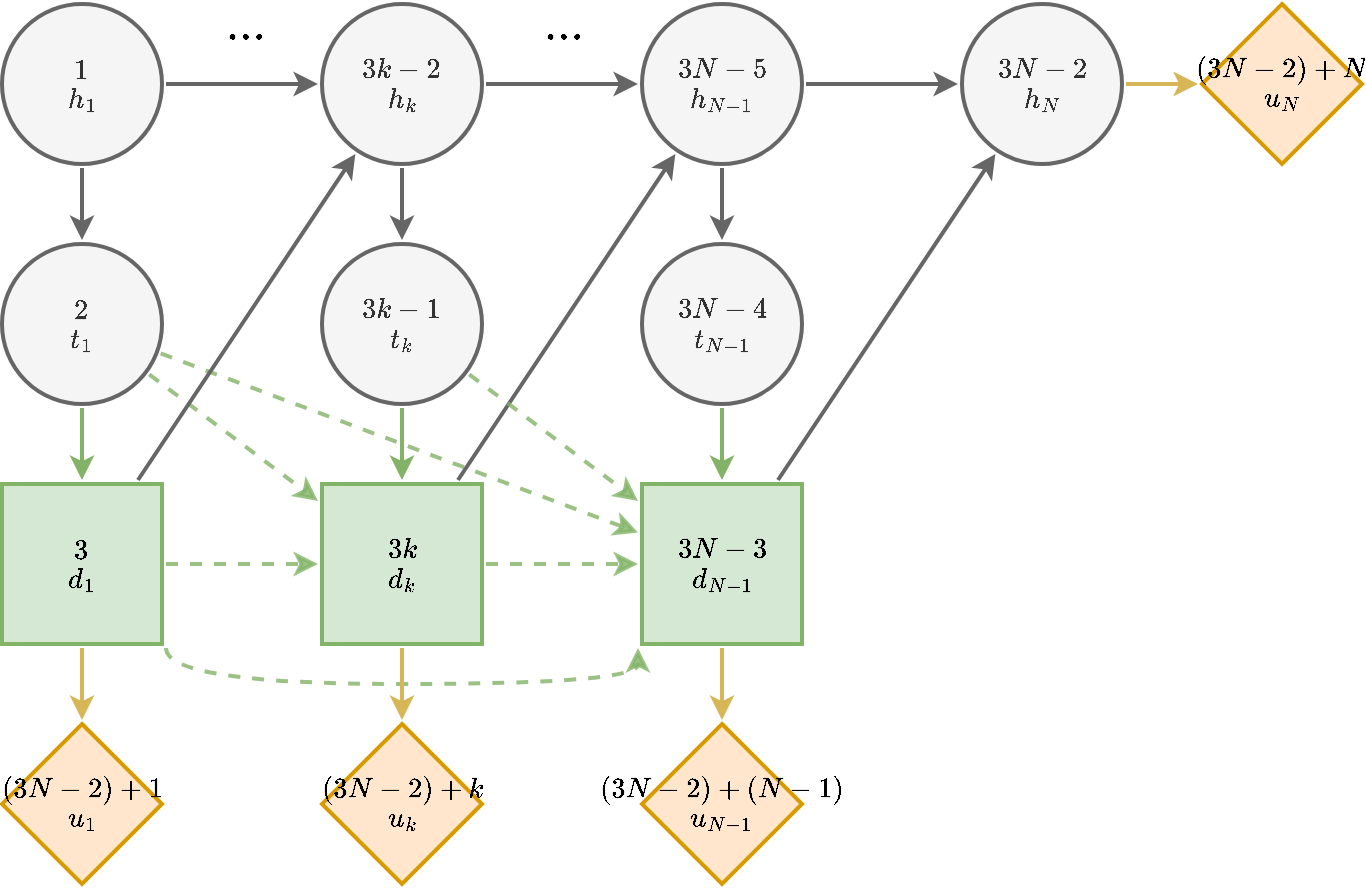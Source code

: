 <mxfile version="13.3.9" type="device"><diagram id="PqFtjmOYWVtcGjb9pnZ_" name="Page-1"><mxGraphModel dx="1422" dy="881" grid="1" gridSize="10" guides="1" tooltips="1" connect="1" arrows="1" fold="1" page="1" pageScale="1" pageWidth="850" pageHeight="1100" math="1" shadow="0"><root><mxCell id="0"/><mxCell id="1" parent="0"/><mxCell id="3s6wBR-B6PYDqLRQZSxy-1" style="edgeStyle=orthogonalEdgeStyle;rounded=0;orthogonalLoop=1;jettySize=auto;html=1;curved=1;strokeWidth=2;fillColor=#f5f5f5;strokeColor=#666666;" parent="1" source="3s6wBR-B6PYDqLRQZSxy-3" target="3s6wBR-B6PYDqLRQZSxy-13" edge="1"><mxGeometry relative="1" as="geometry"/></mxCell><mxCell id="3s6wBR-B6PYDqLRQZSxy-2" style="edgeStyle=none;rounded=0;orthogonalLoop=1;jettySize=auto;html=1;fontSize=20;strokeWidth=2;fillColor=#f5f5f5;strokeColor=#666666;" parent="1" source="3s6wBR-B6PYDqLRQZSxy-3" target="3s6wBR-B6PYDqLRQZSxy-29" edge="1"><mxGeometry relative="1" as="geometry"/></mxCell><mxCell id="3s6wBR-B6PYDqLRQZSxy-3" value="`1`&lt;br&gt;`h_1`" style="ellipse;whiteSpace=wrap;html=1;aspect=fixed;fillColor=#f5f5f5;strokeColor=#666666;fontColor=#333333;strokeWidth=2;perimeterSpacing=2;" parent="1" vertex="1"><mxGeometry x="40" y="40" width="80" height="80" as="geometry"/></mxCell><mxCell id="3s6wBR-B6PYDqLRQZSxy-4" style="edgeStyle=orthogonalEdgeStyle;rounded=0;orthogonalLoop=1;jettySize=auto;html=1;curved=1;strokeWidth=2;fillColor=#f5f5f5;strokeColor=#666666;" parent="1" source="3s6wBR-B6PYDqLRQZSxy-6" target="3s6wBR-B6PYDqLRQZSxy-8" edge="1"><mxGeometry relative="1" as="geometry"/></mxCell><mxCell id="3s6wBR-B6PYDqLRQZSxy-5" style="edgeStyle=orthogonalEdgeStyle;rounded=0;orthogonalLoop=1;jettySize=auto;html=1;curved=1;strokeWidth=2;fillColor=#f5f5f5;strokeColor=#666666;" parent="1" source="3s6wBR-B6PYDqLRQZSxy-6" target="3s6wBR-B6PYDqLRQZSxy-15" edge="1"><mxGeometry relative="1" as="geometry"/></mxCell><mxCell id="3s6wBR-B6PYDqLRQZSxy-6" value="`3N-5`&lt;br&gt;`h_{N-1}`" style="ellipse;whiteSpace=wrap;html=1;aspect=fixed;fillColor=#f5f5f5;strokeColor=#666666;fontColor=#333333;strokeWidth=2;perimeterSpacing=2;" parent="1" vertex="1"><mxGeometry x="360" y="40" width="80" height="80" as="geometry"/></mxCell><mxCell id="3s6wBR-B6PYDqLRQZSxy-7" style="edgeStyle=orthogonalEdgeStyle;rounded=0;orthogonalLoop=1;jettySize=auto;html=1;curved=1;strokeWidth=2;fillColor=#fff2cc;strokeColor=#d6b656;" parent="1" source="3s6wBR-B6PYDqLRQZSxy-8" target="3s6wBR-B6PYDqLRQZSxy-9" edge="1"><mxGeometry relative="1" as="geometry"/></mxCell><mxCell id="3s6wBR-B6PYDqLRQZSxy-8" value="`3N-2`&lt;br&gt;`h_N`" style="ellipse;whiteSpace=wrap;html=1;aspect=fixed;fillColor=#f5f5f5;strokeColor=#666666;fontColor=#333333;strokeWidth=2;perimeterSpacing=2;" parent="1" vertex="1"><mxGeometry x="520" y="40" width="80" height="80" as="geometry"/></mxCell><mxCell id="3s6wBR-B6PYDqLRQZSxy-9" value="`(3N-2)+N&lt;br&gt;`&lt;br&gt;`u_N`" style="rhombus;whiteSpace=wrap;html=1;fontFamily=Helvetica;fontSize=12;fontColor=#000000;align=center;strokeColor=#d79b00;fillColor=#ffe6cc;strokeWidth=2;perimeterSpacing=2;" parent="1" vertex="1"><mxGeometry x="640" y="40" width="80" height="80" as="geometry"/></mxCell><mxCell id="3s6wBR-B6PYDqLRQZSxy-10" style="edgeStyle=orthogonalEdgeStyle;rounded=0;orthogonalLoop=1;jettySize=auto;html=1;curved=1;strokeWidth=2;fillColor=#d5e8d4;strokeColor=#82b366;" parent="1" source="3s6wBR-B6PYDqLRQZSxy-13" target="3s6wBR-B6PYDqLRQZSxy-21" edge="1"><mxGeometry relative="1" as="geometry"/></mxCell><mxCell id="3s6wBR-B6PYDqLRQZSxy-11" style="edgeStyle=none;rounded=0;orthogonalLoop=1;jettySize=auto;html=1;fontSize=20;dashed=1;fillColor=#d5e8d4;strokeColor=#82b366;strokeWidth=2;opacity=80;" parent="1" source="3s6wBR-B6PYDqLRQZSxy-13" target="3s6wBR-B6PYDqLRQZSxy-24" edge="1"><mxGeometry relative="1" as="geometry"/></mxCell><mxCell id="3s6wBR-B6PYDqLRQZSxy-12" style="edgeStyle=none;rounded=0;orthogonalLoop=1;jettySize=auto;html=1;fontSize=20;dashed=1;fillColor=#d5e8d4;strokeColor=#82b366;strokeWidth=2;opacity=80;" parent="1" source="3s6wBR-B6PYDqLRQZSxy-13" target="3s6wBR-B6PYDqLRQZSxy-34" edge="1"><mxGeometry relative="1" as="geometry"/></mxCell><mxCell id="3s6wBR-B6PYDqLRQZSxy-13" value="&lt;div&gt;`2`&lt;/div&gt;&lt;div&gt;`t_1`&lt;br&gt;&lt;/div&gt;" style="ellipse;whiteSpace=wrap;html=1;aspect=fixed;fillColor=#f5f5f5;strokeColor=#666666;fontColor=#333333;strokeWidth=2;perimeterSpacing=2;" parent="1" vertex="1"><mxGeometry x="40" y="160" width="80" height="80" as="geometry"/></mxCell><mxCell id="3s6wBR-B6PYDqLRQZSxy-14" style="edgeStyle=orthogonalEdgeStyle;rounded=0;orthogonalLoop=1;jettySize=auto;html=1;curved=1;strokeWidth=2;fillColor=#d5e8d4;strokeColor=#82b366;" parent="1" source="3s6wBR-B6PYDqLRQZSxy-15" target="3s6wBR-B6PYDqLRQZSxy-24" edge="1"><mxGeometry relative="1" as="geometry"/></mxCell><mxCell id="3s6wBR-B6PYDqLRQZSxy-15" value="`3N-4`&lt;br&gt;`t_{N-1}`" style="ellipse;whiteSpace=wrap;html=1;aspect=fixed;fillColor=#f5f5f5;strokeColor=#666666;fontColor=#333333;strokeWidth=2;perimeterSpacing=2;" parent="1" vertex="1"><mxGeometry x="360" y="160" width="80" height="80" as="geometry"/></mxCell><mxCell id="3s6wBR-B6PYDqLRQZSxy-16" style="edgeStyle=orthogonalEdgeStyle;rounded=0;orthogonalLoop=1;jettySize=auto;html=1;curved=1;strokeWidth=2;fillColor=#fff2cc;strokeColor=#d6b656;" parent="1" source="3s6wBR-B6PYDqLRQZSxy-21" target="3s6wBR-B6PYDqLRQZSxy-25" edge="1"><mxGeometry relative="1" as="geometry"/></mxCell><mxCell id="3s6wBR-B6PYDqLRQZSxy-17" style="edgeStyle=orthogonalEdgeStyle;rounded=0;orthogonalLoop=1;jettySize=auto;html=1;exitX=1;exitY=1;exitDx=0;exitDy=0;entryX=0;entryY=1;entryDx=0;entryDy=0;curved=1;dashed=1;fillColor=#d5e8d4;strokeColor=#82b366;strokeWidth=2;opacity=80;" parent="1" source="3s6wBR-B6PYDqLRQZSxy-21" target="3s6wBR-B6PYDqLRQZSxy-24" edge="1"><mxGeometry relative="1" as="geometry"><Array as="points"><mxPoint x="122" y="380"/><mxPoint x="358" y="380"/></Array></mxGeometry></mxCell><mxCell id="3s6wBR-B6PYDqLRQZSxy-18" style="edgeStyle=none;rounded=0;orthogonalLoop=1;jettySize=auto;html=1;fontSize=20;dashed=1;fillColor=#d5e8d4;strokeColor=#82b366;strokeWidth=2;opacity=80;" parent="1" source="3s6wBR-B6PYDqLRQZSxy-21" target="3s6wBR-B6PYDqLRQZSxy-34" edge="1"><mxGeometry relative="1" as="geometry"/></mxCell><mxCell id="3s6wBR-B6PYDqLRQZSxy-19" value="`\ldots`" style="edgeLabel;html=1;align=center;verticalAlign=middle;resizable=0;points=[];fontSize=20;" parent="3s6wBR-B6PYDqLRQZSxy-18" vertex="1" connectable="0"><mxGeometry x="-0.271" y="1" relative="1" as="geometry"><mxPoint x="11.03" y="-269" as="offset"/></mxGeometry></mxCell><mxCell id="3s6wBR-B6PYDqLRQZSxy-20" style="edgeStyle=none;rounded=0;orthogonalLoop=1;jettySize=auto;html=1;fontSize=20;strokeWidth=2;fillColor=#f5f5f5;strokeColor=#666666;" parent="1" source="3s6wBR-B6PYDqLRQZSxy-21" target="3s6wBR-B6PYDqLRQZSxy-29" edge="1"><mxGeometry relative="1" as="geometry"/></mxCell><mxCell id="3s6wBR-B6PYDqLRQZSxy-21" value="`3`&lt;br&gt;`d_1`" style="whiteSpace=wrap;html=1;aspect=fixed;fontFamily=Helvetica;fontSize=12;fontColor=#000000;align=center;strokeColor=#82b366;fillColor=#d5e8d4;strokeWidth=2;perimeterSpacing=2;" parent="1" vertex="1"><mxGeometry x="40" y="280" width="80" height="80" as="geometry"/></mxCell><mxCell id="3s6wBR-B6PYDqLRQZSxy-22" style="edgeStyle=orthogonalEdgeStyle;rounded=0;orthogonalLoop=1;jettySize=auto;html=1;curved=1;strokeWidth=2;fillColor=#fff2cc;strokeColor=#d6b656;" parent="1" source="3s6wBR-B6PYDqLRQZSxy-24" target="3s6wBR-B6PYDqLRQZSxy-26" edge="1"><mxGeometry relative="1" as="geometry"/></mxCell><mxCell id="3s6wBR-B6PYDqLRQZSxy-23" style="edgeStyle=none;rounded=0;orthogonalLoop=1;jettySize=auto;html=1;fontSize=20;strokeWidth=2;fillColor=#f5f5f5;strokeColor=#666666;" parent="1" source="3s6wBR-B6PYDqLRQZSxy-24" target="3s6wBR-B6PYDqLRQZSxy-8" edge="1"><mxGeometry relative="1" as="geometry"/></mxCell><mxCell id="3s6wBR-B6PYDqLRQZSxy-24" value="`3N-3`&lt;br&gt;`d_{N-1}`" style="whiteSpace=wrap;html=1;aspect=fixed;fontFamily=Helvetica;fontSize=12;fontColor=#000000;align=center;strokeColor=#82b366;fillColor=#d5e8d4;strokeWidth=2;perimeterSpacing=2;" parent="1" vertex="1"><mxGeometry x="360" y="280" width="80" height="80" as="geometry"/></mxCell><mxCell id="3s6wBR-B6PYDqLRQZSxy-25" value="`(3N-2)+1`&lt;br&gt;`u_1`" style="rhombus;whiteSpace=wrap;html=1;fontFamily=Helvetica;fontSize=12;fontColor=#000000;align=center;strokeColor=#d79b00;fillColor=#ffe6cc;strokeWidth=2;perimeterSpacing=2;" parent="1" vertex="1"><mxGeometry x="40" y="400" width="80" height="80" as="geometry"/></mxCell><mxCell id="3s6wBR-B6PYDqLRQZSxy-26" value="`(3N-2)+(N-1)`&lt;br&gt;`u_{N-1}`" style="rhombus;whiteSpace=wrap;html=1;fontFamily=Helvetica;fontSize=12;fontColor=#000000;align=center;strokeColor=#d79b00;fillColor=#ffe6cc;strokeWidth=2;perimeterSpacing=2;" parent="1" vertex="1"><mxGeometry x="360" y="400" width="80" height="80" as="geometry"/></mxCell><mxCell id="3s6wBR-B6PYDqLRQZSxy-27" style="edgeStyle=none;rounded=0;orthogonalLoop=1;jettySize=auto;html=1;fontSize=20;strokeWidth=2;fillColor=#f5f5f5;strokeColor=#666666;" parent="1" source="3s6wBR-B6PYDqLRQZSxy-29" target="3s6wBR-B6PYDqLRQZSxy-6" edge="1"><mxGeometry relative="1" as="geometry"/></mxCell><mxCell id="3s6wBR-B6PYDqLRQZSxy-28" style="edgeStyle=none;rounded=0;orthogonalLoop=1;jettySize=auto;html=1;fontSize=20;strokeWidth=2;fillColor=#f5f5f5;strokeColor=#666666;" parent="1" source="3s6wBR-B6PYDqLRQZSxy-29" target="3s6wBR-B6PYDqLRQZSxy-38" edge="1"><mxGeometry relative="1" as="geometry"/></mxCell><mxCell id="3s6wBR-B6PYDqLRQZSxy-29" value="`3k-2`&lt;br&gt;`h_k`" style="ellipse;whiteSpace=wrap;html=1;aspect=fixed;fillColor=#f5f5f5;strokeColor=#666666;fontColor=#333333;strokeWidth=2;perimeterSpacing=2;" parent="1" vertex="1"><mxGeometry x="200" y="40" width="80" height="80" as="geometry"/></mxCell><mxCell id="3s6wBR-B6PYDqLRQZSxy-30" style="edgeStyle=none;rounded=0;orthogonalLoop=1;jettySize=auto;html=1;fontSize=20;strokeWidth=2;fillColor=#fff2cc;strokeColor=#d6b656;" parent="1" source="3s6wBR-B6PYDqLRQZSxy-34" target="3s6wBR-B6PYDqLRQZSxy-35" edge="1"><mxGeometry relative="1" as="geometry"/></mxCell><mxCell id="3s6wBR-B6PYDqLRQZSxy-31" style="edgeStyle=none;rounded=0;orthogonalLoop=1;jettySize=auto;html=1;fontSize=20;dashed=1;fillColor=#d5e8d4;strokeColor=#82b366;strokeWidth=2;opacity=80;" parent="1" source="3s6wBR-B6PYDqLRQZSxy-34" target="3s6wBR-B6PYDqLRQZSxy-24" edge="1"><mxGeometry relative="1" as="geometry"/></mxCell><mxCell id="3s6wBR-B6PYDqLRQZSxy-32" value="`\ldots`" style="edgeLabel;html=1;align=center;verticalAlign=middle;resizable=0;points=[];fontSize=20;" parent="3s6wBR-B6PYDqLRQZSxy-31" vertex="1" connectable="0"><mxGeometry x="0.229" relative="1" as="geometry"><mxPoint x="-8.97" y="-270" as="offset"/></mxGeometry></mxCell><mxCell id="3s6wBR-B6PYDqLRQZSxy-33" style="edgeStyle=none;rounded=0;orthogonalLoop=1;jettySize=auto;html=1;fontSize=20;strokeWidth=2;fillColor=#f5f5f5;strokeColor=#666666;" parent="1" source="3s6wBR-B6PYDqLRQZSxy-34" target="3s6wBR-B6PYDqLRQZSxy-6" edge="1"><mxGeometry relative="1" as="geometry"/></mxCell><mxCell id="3s6wBR-B6PYDqLRQZSxy-34" value="&lt;div&gt;`3k`&lt;/div&gt;&lt;div&gt;`d_k`&lt;br&gt;&lt;/div&gt;" style="whiteSpace=wrap;html=1;aspect=fixed;fontFamily=Helvetica;fontSize=12;fontColor=#000000;align=center;strokeColor=#82b366;fillColor=#d5e8d4;strokeWidth=2;perimeterSpacing=2;" parent="1" vertex="1"><mxGeometry x="200" y="280" width="80" height="80" as="geometry"/></mxCell><mxCell id="3s6wBR-B6PYDqLRQZSxy-35" value="&lt;div&gt;`(3N-2)+k`&lt;/div&gt;&lt;div&gt;`u_k`&lt;br&gt;&lt;/div&gt;" style="rhombus;whiteSpace=wrap;html=1;fontFamily=Helvetica;fontSize=12;fontColor=#000000;align=center;strokeColor=#d79b00;fillColor=#ffe6cc;strokeWidth=2;perimeterSpacing=2;" parent="1" vertex="1"><mxGeometry x="200" y="400" width="80" height="80" as="geometry"/></mxCell><mxCell id="3s6wBR-B6PYDqLRQZSxy-36" style="edgeStyle=none;rounded=0;orthogonalLoop=1;jettySize=auto;html=1;fontSize=20;strokeWidth=2;fillColor=#d5e8d4;strokeColor=#82b366;" parent="1" source="3s6wBR-B6PYDqLRQZSxy-38" target="3s6wBR-B6PYDqLRQZSxy-34" edge="1"><mxGeometry relative="1" as="geometry"/></mxCell><mxCell id="3s6wBR-B6PYDqLRQZSxy-37" style="edgeStyle=none;rounded=0;orthogonalLoop=1;jettySize=auto;html=1;fontSize=20;dashed=1;fillColor=#d5e8d4;strokeColor=#82b366;strokeWidth=2;opacity=80;" parent="1" source="3s6wBR-B6PYDqLRQZSxy-38" target="3s6wBR-B6PYDqLRQZSxy-24" edge="1"><mxGeometry relative="1" as="geometry"/></mxCell><mxCell id="3s6wBR-B6PYDqLRQZSxy-38" value="`3k-1`&lt;br&gt;`t_k`" style="ellipse;whiteSpace=wrap;html=1;aspect=fixed;fillColor=#f5f5f5;strokeColor=#666666;fontColor=#333333;strokeWidth=2;perimeterSpacing=2;" parent="1" vertex="1"><mxGeometry x="200" y="160" width="80" height="80" as="geometry"/></mxCell></root></mxGraphModel></diagram></mxfile>